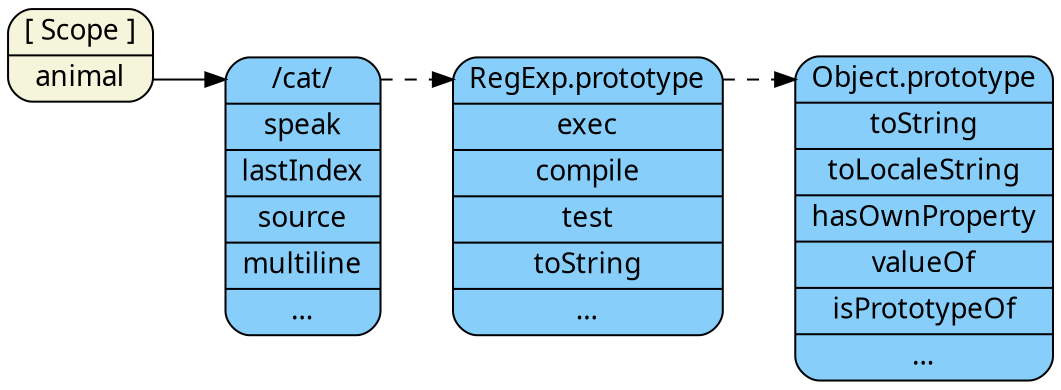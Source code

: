 digraph finite_state_machine {
	size="8,2.6"
	rankdir = "LR"
	node [fontname=Sans]

  /* Execution Contexts */
  node [shape=Mrecord, fillcolor=beige, style=filled];
  top [label="<__proto__>[ Scope ]|<animal>animal"]

  /* Normal Objects */
  node [shape = Mrecord, fillcolor=lightskyblue, style=filled];
  RegExpProto [label = "<__proto__>RegExp.prototype|exec|compile|test|toString|…"];
  ObjectProto [label = "<__proto__>Object.prototype|toString|toLocaleString|hasOwnProperty|valueOf|isPrototypeOf|…"];
  cat [label = "<__proto__>\/cat\/|speak|lastIndex|source|multiline|…"];

  /* References */
  top:animal -> cat:__proto__;

  /* Inheritance Chains */
  edge [style=dashed]
  cat:__proto__ -> RegExpProto:__proto__;
  RegExpProto:__proto__ -> ObjectProto:__proto__;
  
  

 
}
